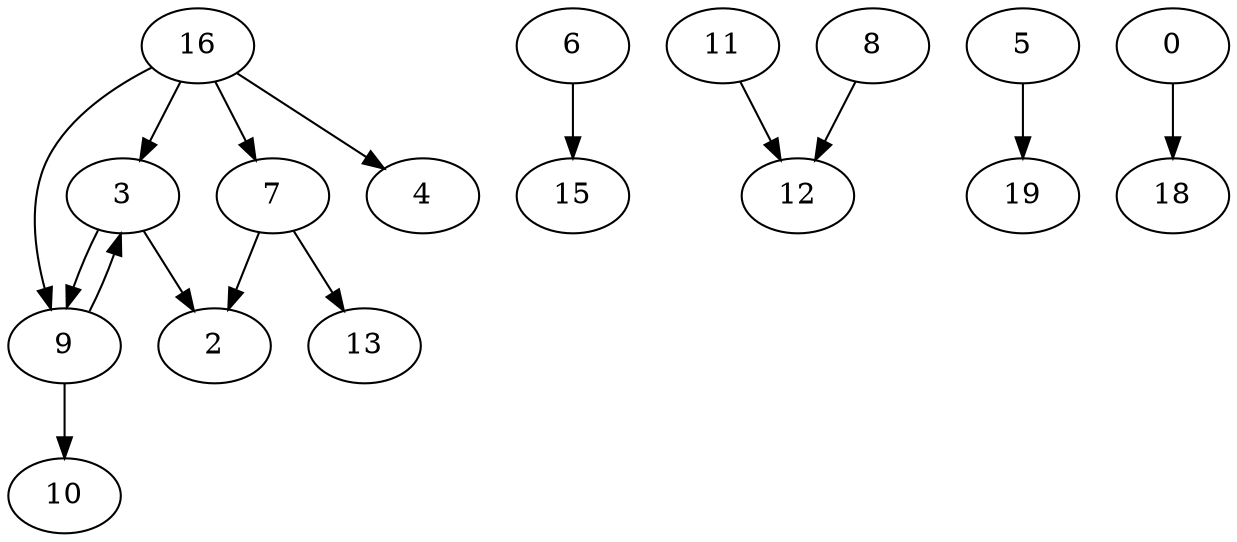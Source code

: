 digraph graphname {
	3 -> 2;
	9 -> 10;
	6 -> 15;
	7 -> 2;
	11 -> 12;
	16 -> 7;
	7 -> 13;
	5 -> 19;
	3 -> 9;
	0 -> 18;
	8 -> 12;
	16 -> 3;
	16 -> 4;
	16 -> 9;
	9 -> 3;
}

